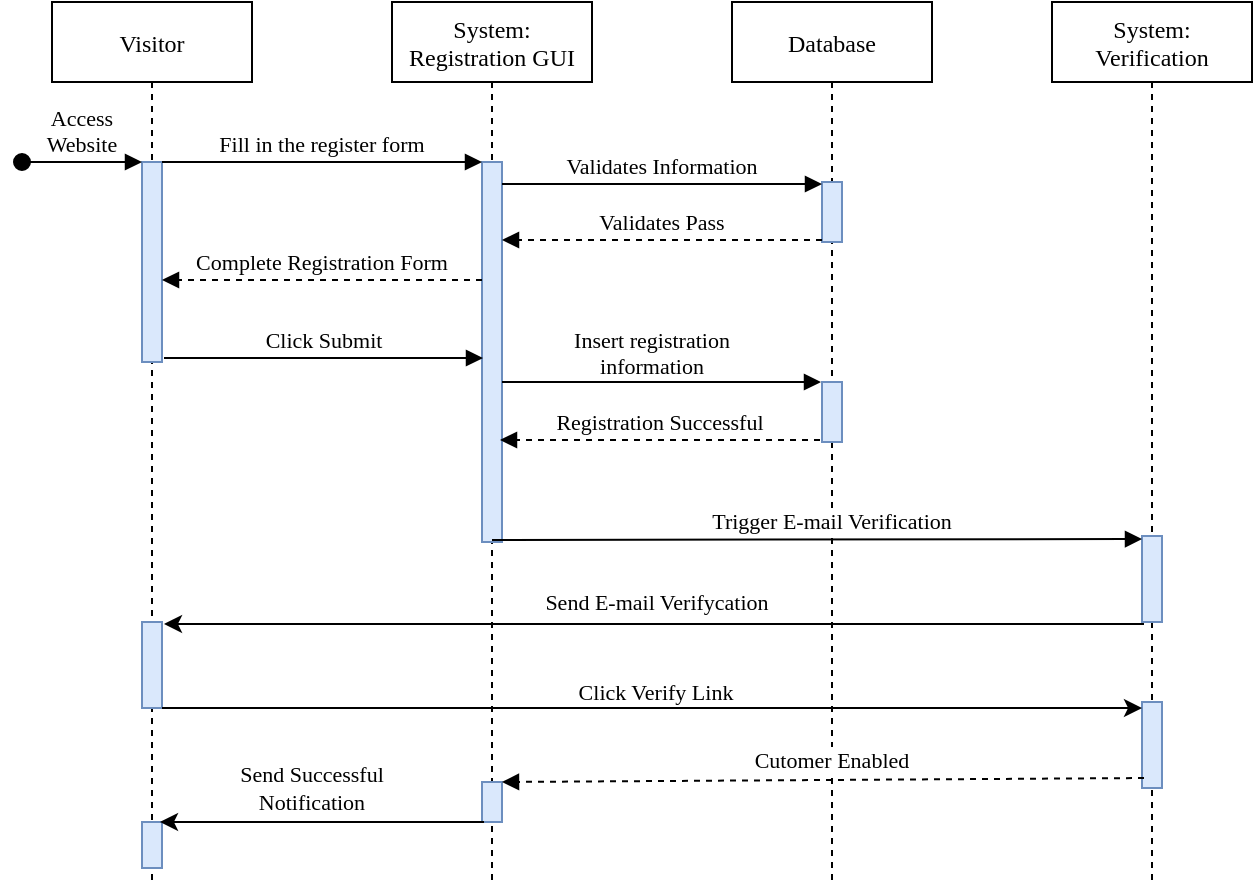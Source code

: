 <mxfile version="20.3.0" type="device" pages="4"><diagram name="Reg" id="ymIYCH8Tbm1ziLAZttpR"><mxGraphModel dx="868" dy="440" grid="1" gridSize="10" guides="1" tooltips="1" connect="1" arrows="1" fold="1" page="1" pageScale="1" pageWidth="850" pageHeight="1100" math="0" shadow="0"><root><mxCell id="ICN7GtLNgQVse9PCSSkR-0"/><mxCell id="ICN7GtLNgQVse9PCSSkR-1" parent="ICN7GtLNgQVse9PCSSkR-0"/><mxCell id="ICN7GtLNgQVse9PCSSkR-2" value="Visitor" style="shape=umlLifeline;perimeter=lifelinePerimeter;container=1;collapsible=0;recursiveResize=0;rounded=0;shadow=0;strokeWidth=1;fontFamily=Times New Roman;" vertex="1" parent="ICN7GtLNgQVse9PCSSkR-1"><mxGeometry x="120" y="80" width="100" height="440" as="geometry"/></mxCell><mxCell id="ICN7GtLNgQVse9PCSSkR-3" value="" style="points=[];perimeter=orthogonalPerimeter;rounded=0;shadow=0;strokeWidth=1;fillColor=#dae8fc;strokeColor=#6c8ebf;fontFamily=Times New Roman;" vertex="1" parent="ICN7GtLNgQVse9PCSSkR-2"><mxGeometry x="45" y="80" width="10" height="100" as="geometry"/></mxCell><mxCell id="ICN7GtLNgQVse9PCSSkR-4" value="Access &#xA;Website" style="verticalAlign=bottom;startArrow=oval;endArrow=block;startSize=8;shadow=0;strokeWidth=1;fontFamily=Times New Roman;" edge="1" parent="ICN7GtLNgQVse9PCSSkR-2" target="ICN7GtLNgQVse9PCSSkR-3"><mxGeometry relative="1" as="geometry"><mxPoint x="-15" y="80" as="sourcePoint"/></mxGeometry></mxCell><mxCell id="ICN7GtLNgQVse9PCSSkR-6" value="" style="points=[];perimeter=orthogonalPerimeter;rounded=0;shadow=0;strokeWidth=1;fillColor=#dae8fc;strokeColor=#6c8ebf;fontFamily=Times New Roman;" vertex="1" parent="ICN7GtLNgQVse9PCSSkR-2"><mxGeometry x="45" y="310" width="10" height="43" as="geometry"/></mxCell><mxCell id="ICN7GtLNgQVse9PCSSkR-7" value="" style="points=[];perimeter=orthogonalPerimeter;rounded=0;shadow=0;strokeWidth=1;fillColor=#dae8fc;strokeColor=#6c8ebf;fontFamily=Times New Roman;" vertex="1" parent="ICN7GtLNgQVse9PCSSkR-2"><mxGeometry x="45" y="410" width="10" height="23" as="geometry"/></mxCell><mxCell id="ICN7GtLNgQVse9PCSSkR-8" value="System:&#xA;Registration GUI" style="shape=umlLifeline;perimeter=lifelinePerimeter;container=1;collapsible=0;recursiveResize=0;rounded=0;shadow=0;strokeWidth=1;fontFamily=Times New Roman;" vertex="1" parent="ICN7GtLNgQVse9PCSSkR-1"><mxGeometry x="290" y="80" width="100" height="440" as="geometry"/></mxCell><mxCell id="ICN7GtLNgQVse9PCSSkR-9" value="" style="points=[];perimeter=orthogonalPerimeter;rounded=0;shadow=0;strokeWidth=1;fillColor=#dae8fc;strokeColor=#6c8ebf;fontFamily=Times New Roman;" vertex="1" parent="ICN7GtLNgQVse9PCSSkR-8"><mxGeometry x="45" y="80" width="10" height="190" as="geometry"/></mxCell><mxCell id="ICN7GtLNgQVse9PCSSkR-10" value="Complete Registration Form" style="verticalAlign=bottom;endArrow=block;entryX=0;entryY=0;shadow=0;strokeWidth=1;dashed=1;fontFamily=Times New Roman;" edge="1" parent="ICN7GtLNgQVse9PCSSkR-8"><mxGeometry relative="1" as="geometry"><mxPoint x="45" y="139" as="sourcePoint"/><mxPoint x="-115" y="139" as="targetPoint"/><mxPoint as="offset"/></mxGeometry></mxCell><mxCell id="ICN7GtLNgQVse9PCSSkR-12" value="Insert registration &#xA;information" style="verticalAlign=bottom;endArrow=block;shadow=0;strokeWidth=1;fontFamily=Times New Roman;" edge="1" parent="ICN7GtLNgQVse9PCSSkR-8"><mxGeometry x="-0.06" y="-1" relative="1" as="geometry"><mxPoint x="55" y="190" as="sourcePoint"/><mxPoint x="214.5" y="190" as="targetPoint"/><mxPoint as="offset"/></mxGeometry></mxCell><mxCell id="ICN7GtLNgQVse9PCSSkR-14" value="" style="points=[];perimeter=orthogonalPerimeter;rounded=0;shadow=0;strokeWidth=1;fillColor=#dae8fc;strokeColor=#6c8ebf;fontFamily=Times New Roman;" vertex="1" parent="ICN7GtLNgQVse9PCSSkR-8"><mxGeometry x="45" y="390" width="10" height="20" as="geometry"/></mxCell><mxCell id="ICN7GtLNgQVse9PCSSkR-15" value="Fill in the register form" style="verticalAlign=bottom;endArrow=block;entryX=0;entryY=0;shadow=0;strokeWidth=1;fontFamily=Times New Roman;" edge="1" parent="ICN7GtLNgQVse9PCSSkR-1" source="ICN7GtLNgQVse9PCSSkR-3" target="ICN7GtLNgQVse9PCSSkR-9"><mxGeometry relative="1" as="geometry"><mxPoint x="275" y="160" as="sourcePoint"/></mxGeometry></mxCell><mxCell id="ICN7GtLNgQVse9PCSSkR-16" value="Database" style="shape=umlLifeline;perimeter=lifelinePerimeter;container=1;collapsible=0;recursiveResize=0;rounded=0;shadow=0;strokeWidth=1;fontFamily=Times New Roman;" vertex="1" parent="ICN7GtLNgQVse9PCSSkR-1"><mxGeometry x="460" y="80" width="100" height="440" as="geometry"/></mxCell><mxCell id="ICN7GtLNgQVse9PCSSkR-17" value="" style="points=[];perimeter=orthogonalPerimeter;rounded=0;shadow=0;strokeWidth=1;fillColor=#dae8fc;strokeColor=#6c8ebf;fontFamily=Times New Roman;" vertex="1" parent="ICN7GtLNgQVse9PCSSkR-16"><mxGeometry x="45" y="90" width="10" height="30" as="geometry"/></mxCell><mxCell id="ICN7GtLNgQVse9PCSSkR-18" value="Validates Information" style="verticalAlign=bottom;endArrow=block;entryX=0;entryY=0;shadow=0;strokeWidth=1;fontFamily=Times New Roman;" edge="1" parent="ICN7GtLNgQVse9PCSSkR-16"><mxGeometry relative="1" as="geometry"><mxPoint x="-115" y="91.0" as="sourcePoint"/><mxPoint x="45" y="91.0" as="targetPoint"/></mxGeometry></mxCell><mxCell id="ICN7GtLNgQVse9PCSSkR-19" value="" style="points=[];perimeter=orthogonalPerimeter;rounded=0;shadow=0;strokeWidth=1;fillColor=#dae8fc;strokeColor=#6c8ebf;fontFamily=Times New Roman;" vertex="1" parent="ICN7GtLNgQVse9PCSSkR-16"><mxGeometry x="45" y="190" width="10" height="30" as="geometry"/></mxCell><mxCell id="ICN7GtLNgQVse9PCSSkR-20" value="Validates Pass" style="verticalAlign=bottom;endArrow=block;entryX=0;entryY=0;shadow=0;strokeWidth=1;dashed=1;fontFamily=Times New Roman;" edge="1" parent="ICN7GtLNgQVse9PCSSkR-1"><mxGeometry relative="1" as="geometry"><mxPoint x="505" y="199.0" as="sourcePoint"/><mxPoint x="345" y="199.0" as="targetPoint"/></mxGeometry></mxCell><mxCell id="ICN7GtLNgQVse9PCSSkR-21" value="Click Submit" style="verticalAlign=bottom;endArrow=block;shadow=0;strokeWidth=1;fontFamily=Times New Roman;" edge="1" parent="ICN7GtLNgQVse9PCSSkR-1"><mxGeometry relative="1" as="geometry"><mxPoint x="176" y="258" as="sourcePoint"/><mxPoint x="335.5" y="258" as="targetPoint"/></mxGeometry></mxCell><mxCell id="ICN7GtLNgQVse9PCSSkR-22" value="System: &#xA;Verification" style="shape=umlLifeline;perimeter=lifelinePerimeter;container=1;collapsible=0;recursiveResize=0;rounded=0;shadow=0;strokeWidth=1;fontFamily=Times New Roman;" vertex="1" parent="ICN7GtLNgQVse9PCSSkR-1"><mxGeometry x="620" y="80" width="100" height="440" as="geometry"/></mxCell><mxCell id="ICN7GtLNgQVse9PCSSkR-23" value="" style="points=[];perimeter=orthogonalPerimeter;rounded=0;shadow=0;strokeWidth=1;fillColor=#dae8fc;strokeColor=#6c8ebf;fontFamily=Times New Roman;" vertex="1" parent="ICN7GtLNgQVse9PCSSkR-22"><mxGeometry x="45" y="267" width="10" height="43" as="geometry"/></mxCell><mxCell id="ICN7GtLNgQVse9PCSSkR-24" value="Trigger E-mail Verification" style="verticalAlign=bottom;endArrow=block;shadow=0;strokeWidth=1;fontFamily=Times New Roman;" edge="1" parent="ICN7GtLNgQVse9PCSSkR-22"><mxGeometry x="0.046" relative="1" as="geometry"><mxPoint x="-280" y="269" as="sourcePoint"/><mxPoint x="45" y="268.5" as="targetPoint"/><mxPoint as="offset"/><Array as="points"/></mxGeometry></mxCell><mxCell id="ICN7GtLNgQVse9PCSSkR-25" value="" style="points=[];perimeter=orthogonalPerimeter;rounded=0;shadow=0;strokeWidth=1;fillColor=#dae8fc;strokeColor=#6c8ebf;fontFamily=Times New Roman;" vertex="1" parent="ICN7GtLNgQVse9PCSSkR-22"><mxGeometry x="45" y="350" width="10" height="43" as="geometry"/></mxCell><mxCell id="ICN7GtLNgQVse9PCSSkR-26" value="Registration Successful" style="verticalAlign=bottom;endArrow=block;entryX=0;entryY=0;shadow=0;strokeWidth=1;dashed=1;fontFamily=Times New Roman;" edge="1" parent="ICN7GtLNgQVse9PCSSkR-1"><mxGeometry relative="1" as="geometry"><mxPoint x="504" y="299.0" as="sourcePoint"/><mxPoint x="344" y="299.0" as="targetPoint"/></mxGeometry></mxCell><mxCell id="ICN7GtLNgQVse9PCSSkR-27" style="edgeStyle=orthogonalEdgeStyle;rounded=0;orthogonalLoop=1;jettySize=auto;html=1;fontFamily=Times New Roman;" edge="1" parent="ICN7GtLNgQVse9PCSSkR-1"><mxGeometry relative="1" as="geometry"><mxPoint x="176" y="391" as="targetPoint"/><mxPoint x="666" y="391" as="sourcePoint"/></mxGeometry></mxCell><mxCell id="ICN7GtLNgQVse9PCSSkR-28" value="Send E-mail Verifycation" style="text;html=1;strokeColor=none;fillColor=none;align=center;verticalAlign=middle;whiteSpace=wrap;rounded=0;fontSize=11;fontFamily=Times New Roman;" vertex="1" parent="ICN7GtLNgQVse9PCSSkR-1"><mxGeometry x="205" y="370" width="435" height="19" as="geometry"/></mxCell><mxCell id="ICN7GtLNgQVse9PCSSkR-29" style="edgeStyle=orthogonalEdgeStyle;rounded=0;orthogonalLoop=1;jettySize=auto;html=1;fontSize=11;entryX=0;entryY=0.07;entryDx=0;entryDy=0;entryPerimeter=0;fontFamily=Times New Roman;" edge="1" parent="ICN7GtLNgQVse9PCSSkR-1" source="ICN7GtLNgQVse9PCSSkR-6" target="ICN7GtLNgQVse9PCSSkR-25"><mxGeometry relative="1" as="geometry"><mxPoint x="640" y="430" as="targetPoint"/><Array as="points"><mxPoint x="170" y="433"/></Array></mxGeometry></mxCell><mxCell id="ICN7GtLNgQVse9PCSSkR-30" value="Click Verify Link" style="text;html=1;strokeColor=none;fillColor=none;align=center;verticalAlign=middle;whiteSpace=wrap;rounded=0;fontSize=11;fontFamily=Times New Roman;" vertex="1" parent="ICN7GtLNgQVse9PCSSkR-1"><mxGeometry x="372" y="410" width="100" height="30" as="geometry"/></mxCell><mxCell id="ICN7GtLNgQVse9PCSSkR-31" value="Cutomer Enabled" style="verticalAlign=bottom;endArrow=block;shadow=0;strokeWidth=1;exitX=0.1;exitY=0.884;exitDx=0;exitDy=0;exitPerimeter=0;dashed=1;fontFamily=Times New Roman;" edge="1" parent="ICN7GtLNgQVse9PCSSkR-1" source="ICN7GtLNgQVse9PCSSkR-25" target="ICN7GtLNgQVse9PCSSkR-14"><mxGeometry x="-0.028" y="-1" relative="1" as="geometry"><mxPoint x="655" y="470" as="sourcePoint"/><mxPoint x="330" y="470.5" as="targetPoint"/><mxPoint as="offset"/><Array as="points"/></mxGeometry></mxCell><mxCell id="ICN7GtLNgQVse9PCSSkR-32" style="edgeStyle=orthogonalEdgeStyle;rounded=0;orthogonalLoop=1;jettySize=auto;html=1;fontSize=11;fontFamily=Times New Roman;" edge="1" parent="ICN7GtLNgQVse9PCSSkR-1"><mxGeometry relative="1" as="geometry"><mxPoint x="336" y="490" as="sourcePoint"/><mxPoint x="174" y="490" as="targetPoint"/><Array as="points"><mxPoint x="255" y="490"/></Array></mxGeometry></mxCell><mxCell id="ICN7GtLNgQVse9PCSSkR-33" value="&lt;div&gt;Send Successful &lt;br&gt;&lt;/div&gt;&lt;div&gt;Notification&lt;br&gt;&lt;/div&gt;" style="text;html=1;strokeColor=none;fillColor=none;align=center;verticalAlign=middle;whiteSpace=wrap;rounded=0;fontSize=11;fontFamily=Times New Roman;" vertex="1" parent="ICN7GtLNgQVse9PCSSkR-1"><mxGeometry x="200" y="458" width="100" height="30" as="geometry"/></mxCell></root></mxGraphModel></diagram><diagram id="kgpKYQtTHZ0yAKxKKP6v" name="Pushcase"><mxGraphModel dx="868" dy="440" grid="1" gridSize="10" guides="1" tooltips="1" connect="1" arrows="1" fold="1" page="1" pageScale="1" pageWidth="850" pageHeight="1100" math="0" shadow="0"><root><mxCell id="0"/><mxCell id="1" parent="0"/><mxCell id="3U3UL41r34HrKW-3WqLc-38" style="edgeStyle=orthogonalEdgeStyle;rounded=0;orthogonalLoop=1;jettySize=auto;html=1;fontSize=11;entryX=1.1;entryY=0.283;entryDx=0;entryDy=0;entryPerimeter=0;fontFamily=Times New Roman;dashed=1;" edge="1" parent="1" source="3U3UL41r34HrKW-3WqLc-43" target="3U3UL41r34HrKW-3WqLc-35"><mxGeometry relative="1" as="geometry"><mxPoint x="670" y="531.5" as="sourcePoint"/><mxPoint x="400" y="494" as="targetPoint"/><Array as="points"><mxPoint x="590" y="494"/><mxPoint x="590" y="494"/></Array></mxGeometry></mxCell><mxCell id="3U3UL41r34HrKW-3WqLc-23" style="edgeStyle=orthogonalEdgeStyle;rounded=0;orthogonalLoop=1;jettySize=auto;html=1;fontSize=11;entryX=0.05;entryY=1.036;entryDx=0;entryDy=0;entryPerimeter=0;exitX=0.5;exitY=0.354;exitDx=0;exitDy=0;exitPerimeter=0;fontFamily=Times New Roman;" edge="1" parent="1" source="Kh5lLZURCvmtJGEvc_81-20" target="Kh5lLZURCvmtJGEvc_81-32"><mxGeometry relative="1" as="geometry"><mxPoint x="660" y="396" as="sourcePoint"/><mxPoint x="344" y="392" as="targetPoint"/><Array as="points"><mxPoint x="601" y="396"/><mxPoint x="356" y="396"/></Array></mxGeometry></mxCell><mxCell id="Kh5lLZURCvmtJGEvc_81-22" value="Add to Shopping Cart" style="verticalAlign=bottom;endArrow=block;shadow=0;strokeWidth=1;exitX=0.95;exitY=0.754;exitDx=0;exitDy=0;exitPerimeter=0;entryX=-0.133;entryY=0.714;entryDx=0;entryDy=0;entryPerimeter=0;fontFamily=Times New Roman;" edge="1" parent="1" source="Kh5lLZURCvmtJGEvc_81-10" target="Kh5lLZURCvmtJGEvc_81-9"><mxGeometry x="-0.059" y="-1" relative="1" as="geometry"><mxPoint x="340" y="310.93" as="sourcePoint"/><mxPoint x="510" y="311" as="targetPoint"/><mxPoint as="offset"/><Array as="points"/></mxGeometry></mxCell><mxCell id="3nuBFxr9cyL0pnOWT2aG-1" value="Customer" style="shape=umlLifeline;perimeter=lifelinePerimeter;container=1;collapsible=0;recursiveResize=0;rounded=0;shadow=0;strokeWidth=1;fontFamily=Times New Roman;" parent="1" vertex="1"><mxGeometry x="120" y="80" width="100" height="540" as="geometry"/></mxCell><mxCell id="3nuBFxr9cyL0pnOWT2aG-2" value="" style="points=[];perimeter=orthogonalPerimeter;rounded=0;shadow=0;strokeWidth=1;fillColor=#dae8fc;strokeColor=#6c8ebf;fontFamily=Times New Roman;" parent="3nuBFxr9cyL0pnOWT2aG-1" vertex="1"><mxGeometry x="45" y="80" width="10" height="50" as="geometry"/></mxCell><mxCell id="Kh5lLZURCvmtJGEvc_81-7" value="" style="points=[];perimeter=orthogonalPerimeter;rounded=0;shadow=0;strokeWidth=1;fillColor=#dae8fc;strokeColor=#6c8ebf;fontFamily=Times New Roman;" vertex="1" parent="3nuBFxr9cyL0pnOWT2aG-1"><mxGeometry x="45" y="150" width="10" height="100" as="geometry"/></mxCell><mxCell id="Kh5lLZURCvmtJGEvc_81-25" value="" style="points=[];perimeter=orthogonalPerimeter;rounded=0;shadow=0;strokeWidth=1;fillColor=#dae8fc;strokeColor=#6c8ebf;fontFamily=Times New Roman;" vertex="1" parent="3nuBFxr9cyL0pnOWT2aG-1"><mxGeometry x="45" y="286" width="10" height="134" as="geometry"/></mxCell><mxCell id="3U3UL41r34HrKW-3WqLc-16" value="" style="verticalAlign=bottom;endArrow=block;entryX=0;entryY=0;shadow=0;strokeWidth=1;dashed=1;fontFamily=Times New Roman;" edge="1" parent="3nuBFxr9cyL0pnOWT2aG-1" source="3nuBFxr9cyL0pnOWT2aG-5"><mxGeometry relative="1" as="geometry"><mxPoint x="215" y="200.0" as="sourcePoint"/><mxPoint x="55" y="200.0" as="targetPoint"/></mxGeometry></mxCell><mxCell id="3U3UL41r34HrKW-3WqLc-48" value="" style="points=[];perimeter=orthogonalPerimeter;rounded=0;shadow=0;strokeWidth=1;fillColor=#dae8fc;strokeColor=#6c8ebf;fontFamily=Times New Roman;" vertex="1" parent="3nuBFxr9cyL0pnOWT2aG-1"><mxGeometry x="45" y="490" width="10" height="20" as="geometry"/></mxCell><mxCell id="3nuBFxr9cyL0pnOWT2aG-5" value="System" style="shape=umlLifeline;perimeter=lifelinePerimeter;container=1;collapsible=0;recursiveResize=0;rounded=0;shadow=0;strokeWidth=1;size=40;fontFamily=Times New Roman;" parent="1" vertex="1"><mxGeometry x="290" y="80" width="120" height="540" as="geometry"/></mxCell><mxCell id="3nuBFxr9cyL0pnOWT2aG-6" value="" style="points=[];perimeter=orthogonalPerimeter;rounded=0;shadow=0;strokeWidth=1;fillColor=#dae8fc;strokeColor=#6c8ebf;fontFamily=Times New Roman;" parent="3nuBFxr9cyL0pnOWT2aG-5" vertex="1"><mxGeometry x="55" y="80" width="10" height="40" as="geometry"/></mxCell><mxCell id="Kh5lLZURCvmtJGEvc_81-10" value="" style="points=[];perimeter=orthogonalPerimeter;rounded=0;shadow=0;strokeWidth=1;fillColor=#dae8fc;strokeColor=#6c8ebf;fontFamily=Times New Roman;" vertex="1" parent="3nuBFxr9cyL0pnOWT2aG-5"><mxGeometry x="55" y="140" width="10" height="120" as="geometry"/></mxCell><mxCell id="3U3UL41r34HrKW-3WqLc-9" value="Browser Products" style="verticalAlign=bottom;endArrow=block;shadow=0;strokeWidth=1;entryX=-0.05;entryY=0.088;entryDx=0;entryDy=0;entryPerimeter=0;fontFamily=Times New Roman;" edge="1" parent="3nuBFxr9cyL0pnOWT2aG-5" target="Kh5lLZURCvmtJGEvc_81-10"><mxGeometry x="-0.062" relative="1" as="geometry"><mxPoint x="-115" y="150" as="sourcePoint"/><mxPoint x="50" y="150" as="targetPoint"/><mxPoint as="offset"/></mxGeometry></mxCell><mxCell id="3U3UL41r34HrKW-3WqLc-22" value="" style="points=[];perimeter=orthogonalPerimeter;rounded=0;shadow=0;strokeWidth=1;fillColor=#dae8fc;strokeColor=#6c8ebf;fontFamily=Times New Roman;" vertex="1" parent="3nuBFxr9cyL0pnOWT2aG-5"><mxGeometry x="55" y="306" width="10" height="34" as="geometry"/></mxCell><mxCell id="3U3UL41r34HrKW-3WqLc-35" value="" style="points=[];perimeter=orthogonalPerimeter;rounded=0;shadow=0;strokeWidth=1;fillColor=#dae8fc;strokeColor=#6c8ebf;fontFamily=Times New Roman;" vertex="1" parent="3nuBFxr9cyL0pnOWT2aG-5"><mxGeometry x="55" y="400" width="10" height="50" as="geometry"/></mxCell><mxCell id="Kh5lLZURCvmtJGEvc_81-23" value="" style="verticalAlign=bottom;endArrow=block;entryX=0;entryY=0;shadow=0;strokeWidth=1;dashed=1;exitX=0.5;exitY=0.3;exitDx=0;exitDy=0;exitPerimeter=0;fontFamily=Times New Roman;" edge="1" parent="3nuBFxr9cyL0pnOWT2aG-5" source="Kh5lLZURCvmtJGEvc_81-9"><mxGeometry relative="1" as="geometry"><mxPoint x="210" y="190" as="sourcePoint"/><mxPoint x="65" y="190.0" as="targetPoint"/></mxGeometry></mxCell><mxCell id="3U3UL41r34HrKW-3WqLc-47" value="" style="points=[];perimeter=orthogonalPerimeter;rounded=0;shadow=0;strokeWidth=1;fillColor=#dae8fc;strokeColor=#6c8ebf;fontFamily=Times New Roman;" vertex="1" parent="3nuBFxr9cyL0pnOWT2aG-5"><mxGeometry x="55" y="465" width="10" height="50" as="geometry"/></mxCell><mxCell id="3U3UL41r34HrKW-3WqLc-49" value="Send Order Conirmation" style="verticalAlign=bottom;endArrow=block;shadow=0;strokeWidth=1;entryX=0.01;entryY=0.75;entryDx=0;entryDy=0;entryPerimeter=0;fontFamily=Times New Roman;" edge="1" parent="3nuBFxr9cyL0pnOWT2aG-5"><mxGeometry x="-0.062" relative="1" as="geometry"><mxPoint x="55.0" y="500" as="sourcePoint"/><mxPoint x="-115.1" y="500" as="targetPoint"/><mxPoint as="offset"/></mxGeometry></mxCell><mxCell id="3nuBFxr9cyL0pnOWT2aG-8" value="Access the Website" style="verticalAlign=bottom;endArrow=block;entryX=0;entryY=0;shadow=0;strokeWidth=1;fontFamily=Times New Roman;" parent="1" source="3nuBFxr9cyL0pnOWT2aG-2" target="3nuBFxr9cyL0pnOWT2aG-6" edge="1"><mxGeometry x="-0.062" relative="1" as="geometry"><mxPoint x="275" y="160" as="sourcePoint"/><mxPoint as="offset"/></mxGeometry></mxCell><mxCell id="Kh5lLZURCvmtJGEvc_81-1" value="Database" style="shape=umlLifeline;perimeter=lifelinePerimeter;container=1;collapsible=0;recursiveResize=0;rounded=0;shadow=0;strokeWidth=1;fontFamily=Times New Roman;" vertex="1" parent="1"><mxGeometry x="460" y="80" width="120" height="540" as="geometry"/></mxCell><mxCell id="Kh5lLZURCvmtJGEvc_81-2" value="" style="points=[];perimeter=orthogonalPerimeter;rounded=0;shadow=0;strokeWidth=1;fillColor=#dae8fc;strokeColor=#6c8ebf;fontFamily=Times New Roman;" vertex="1" parent="Kh5lLZURCvmtJGEvc_81-1"><mxGeometry x="55" y="80" width="10" height="40" as="geometry"/></mxCell><mxCell id="Kh5lLZURCvmtJGEvc_81-4" value="Login Validate" style="verticalAlign=bottom;endArrow=block;entryX=0.033;entryY=0.242;shadow=0;strokeWidth=1;entryDx=0;entryDy=0;entryPerimeter=0;fontFamily=Times New Roman;" edge="1" parent="Kh5lLZURCvmtJGEvc_81-1" target="Kh5lLZURCvmtJGEvc_81-2"><mxGeometry relative="1" as="geometry"><mxPoint x="-100" y="90" as="sourcePoint"/><mxPoint x="45" y="91.0" as="targetPoint"/></mxGeometry></mxCell><mxCell id="Kh5lLZURCvmtJGEvc_81-9" value="" style="points=[];perimeter=orthogonalPerimeter;rounded=0;shadow=0;strokeWidth=1;fillColor=#dae8fc;strokeColor=#6c8ebf;fontFamily=Times New Roman;" vertex="1" parent="Kh5lLZURCvmtJGEvc_81-1"><mxGeometry x="55" y="160" width="10" height="100" as="geometry"/></mxCell><mxCell id="3U3UL41r34HrKW-3WqLc-46" value="Order has been paid" style="verticalAlign=bottom;endArrow=block;shadow=0;strokeWidth=1;fontFamily=Times New Roman;" edge="1" parent="Kh5lLZURCvmtJGEvc_81-1"><mxGeometry x="-0.002" y="1" relative="1" as="geometry"><mxPoint x="214" y="469" as="sourcePoint"/><mxPoint x="-105" y="469" as="targetPoint"/><mxPoint as="offset"/></mxGeometry></mxCell><mxCell id="Kh5lLZURCvmtJGEvc_81-5" value="Validates Pass" style="verticalAlign=bottom;endArrow=block;shadow=0;strokeWidth=1;dashed=1;exitX=0.033;exitY=0.971;exitDx=0;exitDy=0;exitPerimeter=0;fontFamily=Times New Roman;" edge="1" parent="1" source="Kh5lLZURCvmtJGEvc_81-2"><mxGeometry relative="1" as="geometry"><mxPoint x="505" y="199.0" as="sourcePoint"/><mxPoint x="360" y="199" as="targetPoint"/></mxGeometry></mxCell><mxCell id="Kh5lLZURCvmtJGEvc_81-17" value="Checkout" style="shape=umlLifeline;perimeter=lifelinePerimeter;container=1;collapsible=0;recursiveResize=0;rounded=0;shadow=0;strokeWidth=1;fontFamily=Times New Roman;" vertex="1" parent="1"><mxGeometry x="620" y="80" width="100" height="540" as="geometry"/></mxCell><mxCell id="Kh5lLZURCvmtJGEvc_81-20" value="" style="points=[];perimeter=orthogonalPerimeter;rounded=0;shadow=0;strokeWidth=1;fillColor=#dae8fc;strokeColor=#6c8ebf;fontFamily=Times New Roman;" vertex="1" parent="Kh5lLZURCvmtJGEvc_81-17"><mxGeometry x="45" y="286" width="10" height="84" as="geometry"/></mxCell><mxCell id="3U3UL41r34HrKW-3WqLc-43" value="" style="points=[];perimeter=orthogonalPerimeter;rounded=0;shadow=0;strokeWidth=1;fillColor=#dae8fc;strokeColor=#6c8ebf;fontFamily=Times New Roman;" vertex="1" parent="Kh5lLZURCvmtJGEvc_81-17"><mxGeometry x="45" y="380" width="10" height="90" as="geometry"/></mxCell><mxCell id="Kh5lLZURCvmtJGEvc_81-27" style="edgeStyle=orthogonalEdgeStyle;rounded=0;orthogonalLoop=1;jettySize=auto;html=1;fontFamily=Times New Roman;" edge="1" parent="1"><mxGeometry relative="1" as="geometry"><mxPoint x="666" y="367" as="targetPoint"/><mxPoint x="176" y="367" as="sourcePoint"/></mxGeometry></mxCell><mxCell id="Kh5lLZURCvmtJGEvc_81-29" value="Click Checkout" style="text;html=1;strokeColor=none;fillColor=none;align=center;verticalAlign=middle;whiteSpace=wrap;rounded=0;fontSize=11;fontFamily=Times New Roman;" vertex="1" parent="1"><mxGeometry x="200" y="344" width="100" height="30" as="geometry"/></mxCell><mxCell id="3U3UL41r34HrKW-3WqLc-12" value="Retuen Info" style="text;html=1;strokeColor=none;fillColor=none;align=center;verticalAlign=middle;whiteSpace=wrap;rounded=0;fontSize=11;fontFamily=Times New Roman;" vertex="1" parent="1"><mxGeometry x="403.5" y="252" width="60" height="21" as="geometry"/></mxCell><mxCell id="3U3UL41r34HrKW-3WqLc-13" value="Select Products" style="verticalAlign=bottom;endArrow=block;shadow=0;strokeWidth=1;entryX=0.01;entryY=0.75;entryDx=0;entryDy=0;entryPerimeter=0;fontFamily=Times New Roman;" edge="1" parent="1" target="Kh5lLZURCvmtJGEvc_81-10"><mxGeometry x="-0.062" relative="1" as="geometry"><mxPoint x="175" y="310" as="sourcePoint"/><mxPoint x="340" y="310" as="targetPoint"/><mxPoint as="offset"/></mxGeometry></mxCell><mxCell id="3U3UL41r34HrKW-3WqLc-17" value="Retuen Info" style="text;html=1;strokeColor=none;fillColor=none;align=center;verticalAlign=middle;whiteSpace=wrap;rounded=0;fontSize=11;fontFamily=Times New Roman;" vertex="1" parent="1"><mxGeometry x="221" y="251.5" width="60" height="30" as="geometry"/></mxCell><mxCell id="3U3UL41r34HrKW-3WqLc-19" value="" style="verticalAlign=bottom;endArrow=block;shadow=0;strokeWidth=1;dashed=1;entryX=1.105;entryY=1;entryDx=0;entryDy=0;entryPerimeter=0;exitX=0.5;exitY=0.99;exitDx=0;exitDy=0;exitPerimeter=0;fontFamily=Times New Roman;" edge="1" parent="1" source="Kh5lLZURCvmtJGEvc_81-9" target="Kh5lLZURCvmtJGEvc_81-10"><mxGeometry relative="1" as="geometry"><mxPoint x="503" y="339.0" as="sourcePoint"/><mxPoint x="360" y="340" as="targetPoint"/></mxGeometry></mxCell><mxCell id="3U3UL41r34HrKW-3WqLc-20" value="Shopping Cart Saved" style="text;html=1;strokeColor=none;fillColor=none;align=center;verticalAlign=middle;whiteSpace=wrap;rounded=0;fontSize=11;fontFamily=Times New Roman;" vertex="1" parent="1"><mxGeometry x="362" y="327" width="125" height="10" as="geometry"/></mxCell><mxCell id="3U3UL41r34HrKW-3WqLc-21" value="Login" style="verticalAlign=bottom;endArrow=block;entryX=0;entryY=0;shadow=0;strokeWidth=1;dashed=1;fontFamily=Times New Roman;" edge="1" parent="1" source="3nuBFxr9cyL0pnOWT2aG-5"><mxGeometry relative="1" as="geometry"><mxPoint x="330" y="200.0" as="sourcePoint"/><mxPoint x="170" y="200.0" as="targetPoint"/></mxGeometry></mxCell><mxCell id="Kh5lLZURCvmtJGEvc_81-32" value="Request Order Information" style="text;html=1;strokeColor=none;fillColor=none;align=center;verticalAlign=middle;whiteSpace=wrap;rounded=0;fontSize=11;fontFamily=Times New Roman;" vertex="1" parent="1"><mxGeometry x="346" y="375" width="190" height="20" as="geometry"/></mxCell><mxCell id="3U3UL41r34HrKW-3WqLc-30" style="edgeStyle=orthogonalEdgeStyle;rounded=0;orthogonalLoop=1;jettySize=auto;html=1;fontSize=11;fontFamily=Times New Roman;" edge="1" parent="1" source="3U3UL41r34HrKW-3WqLc-22"><mxGeometry relative="1" as="geometry"><mxPoint x="664" y="416" as="targetPoint"/><Array as="points"><mxPoint x="430" y="416"/><mxPoint x="430" y="416"/></Array></mxGeometry></mxCell><mxCell id="3U3UL41r34HrKW-3WqLc-28" value="Return Order Information" style="text;html=1;strokeColor=none;fillColor=none;align=center;verticalAlign=middle;whiteSpace=wrap;rounded=0;fontSize=11;fontFamily=Times New Roman;" vertex="1" parent="1"><mxGeometry x="520" y="399" width="135" height="20" as="geometry"/></mxCell><mxCell id="3U3UL41r34HrKW-3WqLc-32" style="edgeStyle=orthogonalEdgeStyle;rounded=0;orthogonalLoop=1;jettySize=auto;html=1;dashed=1;fontFamily=Times New Roman;" edge="1" parent="1"><mxGeometry relative="1" as="geometry"><mxPoint x="175" y="440" as="targetPoint"/><mxPoint x="665" y="440" as="sourcePoint"/></mxGeometry></mxCell><mxCell id="3U3UL41r34HrKW-3WqLc-37" value="Make Payment" style="verticalAlign=bottom;endArrow=block;shadow=0;strokeWidth=1;fontFamily=Times New Roman;" edge="1" parent="1" target="3U3UL41r34HrKW-3WqLc-43"><mxGeometry x="-0.062" relative="1" as="geometry"><mxPoint x="176" y="471" as="sourcePoint"/><mxPoint x="660" y="470" as="targetPoint"/><mxPoint as="offset"/></mxGeometry></mxCell><mxCell id="3U3UL41r34HrKW-3WqLc-34" value="Return Order Information" style="text;html=1;strokeColor=none;fillColor=none;align=center;verticalAlign=middle;whiteSpace=wrap;rounded=0;fontSize=11;fontFamily=Times New Roman;" vertex="1" parent="1"><mxGeometry x="370" y="423" width="135" height="20" as="geometry"/></mxCell><mxCell id="Kh5lLZURCvmtJGEvc_81-11" value="Query Products" style="verticalAlign=bottom;endArrow=block;shadow=0;strokeWidth=1;exitX=1.01;exitY=0.163;exitDx=0;exitDy=0;exitPerimeter=0;entryX=-0.038;entryY=-0.005;entryDx=0;entryDy=0;entryPerimeter=0;fontFamily=Times New Roman;" edge="1" parent="1" source="Kh5lLZURCvmtJGEvc_81-10" target="Kh5lLZURCvmtJGEvc_81-9"><mxGeometry x="-0.001" relative="1" as="geometry"><mxPoint x="360" y="240" as="sourcePoint"/><mxPoint x="510" y="240" as="targetPoint"/><mxPoint as="offset"/></mxGeometry></mxCell><mxCell id="3U3UL41r34HrKW-3WqLc-44" style="edgeStyle=orthogonalEdgeStyle;rounded=0;orthogonalLoop=1;jettySize=auto;html=1;fontSize=11;exitX=1.333;exitY=0.793;exitDx=0;exitDy=0;exitPerimeter=0;dashed=1;entryX=0.1;entryY=0.667;entryDx=0;entryDy=0;entryPerimeter=0;fontFamily=Times New Roman;" edge="1" parent="1" source="3U3UL41r34HrKW-3WqLc-35" target="3U3UL41r34HrKW-3WqLc-43"><mxGeometry relative="1" as="geometry"><mxPoint x="365" y="500" as="sourcePoint"/><mxPoint x="660" y="520" as="targetPoint"/><Array as="points"/></mxGeometry></mxCell><mxCell id="3U3UL41r34HrKW-3WqLc-45" value="Validation Successful" style="text;html=1;strokeColor=none;fillColor=none;align=center;verticalAlign=middle;whiteSpace=wrap;rounded=0;fontSize=11;fontFamily=Times New Roman;" vertex="1" parent="1"><mxGeometry x="370" y="503" width="113" height="13" as="geometry"/></mxCell><mxCell id="3U3UL41r34HrKW-3WqLc-40" value="Payment Validateion" style="text;html=1;strokeColor=none;fillColor=none;align=center;verticalAlign=middle;whiteSpace=wrap;rounded=0;fontSize=11;fontFamily=Times New Roman;" vertex="1" parent="1"><mxGeometry x="530" y="479" width="100" height="13" as="geometry"/></mxCell></root></mxGraphModel></diagram><diagram name="Shipping" id="xnbG49XfyKz00Vi0usxo"><mxGraphModel dx="723" dy="367" grid="1" gridSize="10" guides="1" tooltips="1" connect="1" arrows="1" fold="1" page="1" pageScale="1" pageWidth="850" pageHeight="1100" math="0" shadow="0"><root><mxCell id="DLQJ5RNYceyUWn5CUnUf-0"/><mxCell id="DLQJ5RNYceyUWn5CUnUf-1" parent="DLQJ5RNYceyUWn5CUnUf-0"/><mxCell id="qW_Zd7rtC8n0vYA7CIXP-27" value="Receive the package" style="verticalAlign=bottom;endArrow=block;shadow=0;strokeWidth=1;fontFamily=Times New Roman;exitX=0.033;exitY=0.121;exitDx=0;exitDy=0;exitPerimeter=0;dashed=1;" edge="1" parent="DLQJ5RNYceyUWn5CUnUf-1"><mxGeometry x="0.086" relative="1" as="geometry"><mxPoint x="173" y="466" as="sourcePoint"/><mxPoint x="664.66" y="466" as="targetPoint"/><mxPoint as="offset"/></mxGeometry></mxCell><mxCell id="qW_Zd7rtC8n0vYA7CIXP-25" value="Update Order Status: &quot;Delivered&quot;" style="verticalAlign=bottom;endArrow=block;shadow=0;strokeWidth=1;fontFamily=Times New Roman;exitX=0.033;exitY=0.121;exitDx=0;exitDy=0;exitPerimeter=0;entryX=0.867;entryY=0.01;entryDx=0;entryDy=0;entryPerimeter=0;" edge="1" parent="DLQJ5RNYceyUWn5CUnUf-1"><mxGeometry x="0.382" relative="1" as="geometry"><mxPoint x="667.33" y="502" as="sourcePoint"/><mxPoint x="355.67" y="502.3" as="targetPoint"/><mxPoint as="offset"/></mxGeometry></mxCell><mxCell id="DLQJ5RNYceyUWn5CUnUf-5" value="Customer" style="shape=umlLifeline;perimeter=lifelinePerimeter;container=1;collapsible=0;recursiveResize=0;rounded=0;shadow=0;strokeWidth=1;fontFamily=Times New Roman;" vertex="1" parent="DLQJ5RNYceyUWn5CUnUf-1"><mxGeometry x="120" y="80" width="100" height="480" as="geometry"/></mxCell><mxCell id="DLQJ5RNYceyUWn5CUnUf-10" value="" style="points=[];perimeter=orthogonalPerimeter;rounded=0;shadow=0;strokeWidth=1;fillColor=#dae8fc;strokeColor=#6c8ebf;fontFamily=Times New Roman;" vertex="1" parent="DLQJ5RNYceyUWn5CUnUf-5"><mxGeometry x="45" y="70" width="10" height="40" as="geometry"/></mxCell><mxCell id="qW_Zd7rtC8n0vYA7CIXP-22" value="" style="points=[];perimeter=orthogonalPerimeter;rounded=0;shadow=0;strokeWidth=1;fillColor=#dae8fc;strokeColor=#6c8ebf;fontFamily=Times New Roman;" vertex="1" parent="DLQJ5RNYceyUWn5CUnUf-5"><mxGeometry x="45" y="350" width="10" height="40" as="geometry"/></mxCell><mxCell id="DLQJ5RNYceyUWn5CUnUf-11" value="System" style="shape=umlLifeline;perimeter=lifelinePerimeter;container=1;collapsible=0;recursiveResize=0;rounded=0;shadow=0;strokeWidth=1;size=40;fontFamily=Times New Roman;" vertex="1" parent="DLQJ5RNYceyUWn5CUnUf-1"><mxGeometry x="290" y="80" width="120" height="480" as="geometry"/></mxCell><mxCell id="DLQJ5RNYceyUWn5CUnUf-18" value="" style="points=[];perimeter=orthogonalPerimeter;rounded=0;shadow=0;strokeWidth=1;fillColor=#dae8fc;strokeColor=#6c8ebf;fontFamily=Times New Roman;" vertex="1" parent="DLQJ5RNYceyUWn5CUnUf-11"><mxGeometry x="55" y="70" width="10" height="50" as="geometry"/></mxCell><mxCell id="qW_Zd7rtC8n0vYA7CIXP-12" value="" style="points=[];perimeter=orthogonalPerimeter;rounded=0;shadow=0;strokeWidth=1;fillColor=#dae8fc;strokeColor=#6c8ebf;fontFamily=Times New Roman;" vertex="1" parent="DLQJ5RNYceyUWn5CUnUf-11"><mxGeometry x="55" y="240" width="10" height="30" as="geometry"/></mxCell><mxCell id="qW_Zd7rtC8n0vYA7CIXP-18" value="" style="points=[];perimeter=orthogonalPerimeter;rounded=0;shadow=0;strokeWidth=1;fillColor=#dae8fc;strokeColor=#6c8ebf;fontFamily=Times New Roman;" vertex="1" parent="DLQJ5RNYceyUWn5CUnUf-11"><mxGeometry x="55" y="300" width="10" height="30" as="geometry"/></mxCell><mxCell id="qW_Zd7rtC8n0vYA7CIXP-24" value="" style="points=[];perimeter=orthogonalPerimeter;rounded=0;shadow=0;strokeWidth=1;fillColor=#dae8fc;strokeColor=#6c8ebf;fontFamily=Times New Roman;" vertex="1" parent="DLQJ5RNYceyUWn5CUnUf-11"><mxGeometry x="55" y="416" width="10" height="30" as="geometry"/></mxCell><mxCell id="DLQJ5RNYceyUWn5CUnUf-21" value="Salesperson" style="shape=umlLifeline;perimeter=lifelinePerimeter;container=1;collapsible=0;recursiveResize=0;rounded=0;shadow=0;strokeWidth=1;fontFamily=Times New Roman;" vertex="1" parent="DLQJ5RNYceyUWn5CUnUf-1"><mxGeometry x="460" y="80" width="140" height="480" as="geometry"/></mxCell><mxCell id="qW_Zd7rtC8n0vYA7CIXP-1" value="" style="points=[];perimeter=orthogonalPerimeter;rounded=0;shadow=0;strokeWidth=1;fillColor=#dae8fc;strokeColor=#6c8ebf;fontFamily=Times New Roman;" vertex="1" parent="DLQJ5RNYceyUWn5CUnUf-21"><mxGeometry x="65" y="70" width="10" height="30" as="geometry"/></mxCell><mxCell id="qW_Zd7rtC8n0vYA7CIXP-2" value="Send Order Conirmation" style="verticalAlign=bottom;endArrow=block;shadow=0;strokeWidth=1;fontFamily=Times New Roman;" edge="1" parent="DLQJ5RNYceyUWn5CUnUf-21" target="DLQJ5RNYceyUWn5CUnUf-21"><mxGeometry x="0.117" relative="1" as="geometry"><mxPoint x="-115.0" y="70" as="sourcePoint"/><mxPoint x="55.1" y="70" as="targetPoint"/><mxPoint as="offset"/></mxGeometry></mxCell><mxCell id="qW_Zd7rtC8n0vYA7CIXP-7" value="" style="points=[];perimeter=orthogonalPerimeter;rounded=0;shadow=0;strokeWidth=1;fillColor=#dae8fc;strokeColor=#6c8ebf;fontFamily=Times New Roman;" vertex="1" parent="DLQJ5RNYceyUWn5CUnUf-21"><mxGeometry x="65" y="110" width="10" height="50" as="geometry"/></mxCell><mxCell id="qW_Zd7rtC8n0vYA7CIXP-8" style="edgeStyle=orthogonalEdgeStyle;rounded=0;orthogonalLoop=1;jettySize=auto;html=1;dashed=1;fontFamily=Times New Roman;fontSize=11;entryX=1.3;entryY=0.82;entryDx=0;entryDy=0;entryPerimeter=0;" edge="1" parent="DLQJ5RNYceyUWn5CUnUf-21" source="qW_Zd7rtC8n0vYA7CIXP-7" target="qW_Zd7rtC8n0vYA7CIXP-7"><mxGeometry relative="1" as="geometry"><mxPoint x="70" y="154" as="targetPoint"/><Array as="points"><mxPoint x="90" y="120"/><mxPoint x="90" y="151"/></Array></mxGeometry></mxCell><mxCell id="qW_Zd7rtC8n0vYA7CIXP-9" value="Packaging products" style="text;html=1;strokeColor=none;fillColor=none;align=center;verticalAlign=middle;whiteSpace=wrap;rounded=0;fontFamily=Times New Roman;fontSize=11;" vertex="1" parent="DLQJ5RNYceyUWn5CUnUf-21"><mxGeometry x="90" y="120" width="60" height="30" as="geometry"/></mxCell><mxCell id="qW_Zd7rtC8n0vYA7CIXP-11" value="" style="points=[];perimeter=orthogonalPerimeter;rounded=0;shadow=0;strokeWidth=1;fillColor=#dae8fc;strokeColor=#6c8ebf;fontFamily=Times New Roman;" vertex="1" parent="DLQJ5RNYceyUWn5CUnUf-21"><mxGeometry x="65" y="180" width="10" height="40" as="geometry"/></mxCell><mxCell id="qW_Zd7rtC8n0vYA7CIXP-23" value="Deliver package to the customer" style="verticalAlign=bottom;endArrow=block;shadow=0;strokeWidth=1;fontFamily=Times New Roman;exitX=0.033;exitY=0.121;exitDx=0;exitDy=0;exitPerimeter=0;" edge="1" parent="DLQJ5RNYceyUWn5CUnUf-21"><mxGeometry x="-0.058" relative="1" as="geometry"><mxPoint x="211.66" y="360" as="sourcePoint"/><mxPoint x="-290" y="360" as="targetPoint"/><mxPoint as="offset"/></mxGeometry></mxCell><mxCell id="DLQJ5RNYceyUWn5CUnUf-27" value="Shipper" style="shape=umlLifeline;perimeter=lifelinePerimeter;container=1;collapsible=0;recursiveResize=0;rounded=0;shadow=0;strokeWidth=1;fontFamily=Times New Roman;" vertex="1" parent="DLQJ5RNYceyUWn5CUnUf-1"><mxGeometry x="620" y="80" width="100" height="480" as="geometry"/></mxCell><mxCell id="qW_Zd7rtC8n0vYA7CIXP-3" value="" style="points=[];perimeter=orthogonalPerimeter;rounded=0;shadow=0;strokeWidth=1;fillColor=#dae8fc;strokeColor=#6c8ebf;fontFamily=Times New Roman;" vertex="1" parent="DLQJ5RNYceyUWn5CUnUf-27"><mxGeometry x="45" y="90" width="10" height="20" as="geometry"/></mxCell><mxCell id="qW_Zd7rtC8n0vYA7CIXP-5" value="Turn to Salesperson" style="verticalAlign=bottom;endArrow=block;shadow=0;strokeWidth=1;fontFamily=Times New Roman;exitX=0.033;exitY=0.113;exitDx=0;exitDy=0;exitPerimeter=0;" edge="1" parent="DLQJ5RNYceyUWn5CUnUf-27" source="qW_Zd7rtC8n0vYA7CIXP-10"><mxGeometry x="-0.001" relative="1" as="geometry"><mxPoint x="40" y="180" as="sourcePoint"/><mxPoint x="-90" y="180" as="targetPoint"/><mxPoint as="offset"/></mxGeometry></mxCell><mxCell id="qW_Zd7rtC8n0vYA7CIXP-10" value="" style="points=[];perimeter=orthogonalPerimeter;rounded=0;shadow=0;strokeWidth=1;fillColor=#dae8fc;strokeColor=#6c8ebf;fontFamily=Times New Roman;" vertex="1" parent="DLQJ5RNYceyUWn5CUnUf-27"><mxGeometry x="45" y="170" width="10" height="100" as="geometry"/></mxCell><mxCell id="qW_Zd7rtC8n0vYA7CIXP-15" value="" style="points=[];perimeter=orthogonalPerimeter;rounded=0;shadow=0;strokeWidth=1;fillColor=#dae8fc;strokeColor=#6c8ebf;fontFamily=Times New Roman;" vertex="1" parent="DLQJ5RNYceyUWn5CUnUf-27"><mxGeometry x="45" y="290" width="10" height="40" as="geometry"/></mxCell><mxCell id="qW_Zd7rtC8n0vYA7CIXP-21" value="" style="points=[];perimeter=orthogonalPerimeter;rounded=0;shadow=0;strokeWidth=1;fillColor=#dae8fc;strokeColor=#6c8ebf;fontFamily=Times New Roman;" vertex="1" parent="DLQJ5RNYceyUWn5CUnUf-27"><mxGeometry x="45" y="350" width="10" height="110" as="geometry"/></mxCell><mxCell id="DLQJ5RNYceyUWn5CUnUf-19" value="Send Order Conirmation" style="verticalAlign=bottom;endArrow=block;shadow=0;strokeWidth=1;entryX=0.01;entryY=0.75;entryDx=0;entryDy=0;entryPerimeter=0;fontFamily=Times New Roman;" edge="1" parent="DLQJ5RNYceyUWn5CUnUf-1"><mxGeometry x="-0.062" relative="1" as="geometry"><mxPoint x="345.0" y="150" as="sourcePoint"/><mxPoint x="174.9" y="150" as="targetPoint"/><mxPoint as="offset"/></mxGeometry></mxCell><mxCell id="qW_Zd7rtC8n0vYA7CIXP-4" value="Contact Shipper" style="verticalAlign=bottom;endArrow=block;shadow=0;strokeWidth=1;fontFamily=Times New Roman;entryX=0.2;entryY=0;entryDx=0;entryDy=0;entryPerimeter=0;" edge="1" parent="DLQJ5RNYceyUWn5CUnUf-1" source="qW_Zd7rtC8n0vYA7CIXP-1" target="qW_Zd7rtC8n0vYA7CIXP-3"><mxGeometry x="-0.001" relative="1" as="geometry"><mxPoint x="540" y="170" as="sourcePoint"/><mxPoint x="660" y="170" as="targetPoint"/><mxPoint as="offset"/></mxGeometry></mxCell><mxCell id="qW_Zd7rtC8n0vYA7CIXP-6" value="Give Shipper the Package" style="verticalAlign=bottom;endArrow=block;shadow=0;strokeWidth=1;fontFamily=Times New Roman;exitX=0.986;exitY=0.796;exitDx=0;exitDy=0;exitPerimeter=0;" edge="1" parent="DLQJ5RNYceyUWn5CUnUf-1" source="qW_Zd7rtC8n0vYA7CIXP-11"><mxGeometry x="-0.001" relative="1" as="geometry"><mxPoint x="540" y="291" as="sourcePoint"/><mxPoint x="660" y="292" as="targetPoint"/><mxPoint as="offset"/></mxGeometry></mxCell><mxCell id="qW_Zd7rtC8n0vYA7CIXP-13" value="Update Order Status: &quot;Picked&quot;" style="verticalAlign=bottom;endArrow=block;shadow=0;strokeWidth=1;fontFamily=Times New Roman;exitX=0.033;exitY=0.121;exitDx=0;exitDy=0;exitPerimeter=0;entryX=0.867;entryY=0.01;entryDx=0;entryDy=0;entryPerimeter=0;" edge="1" parent="DLQJ5RNYceyUWn5CUnUf-1" target="qW_Zd7rtC8n0vYA7CIXP-12"><mxGeometry x="0.382" relative="1" as="geometry"><mxPoint x="665.33" y="320.0" as="sourcePoint"/><mxPoint x="530" y="320.32" as="targetPoint"/><mxPoint as="offset"/></mxGeometry></mxCell><mxCell id="qW_Zd7rtC8n0vYA7CIXP-14" value="" style="verticalAlign=bottom;endArrow=block;shadow=0;strokeWidth=1;fontFamily=Times New Roman;exitX=0.033;exitY=0.121;exitDx=0;exitDy=0;exitPerimeter=0;entryX=0.867;entryY=0.01;entryDx=0;entryDy=0;entryPerimeter=0;dashed=1;" edge="1" parent="DLQJ5RNYceyUWn5CUnUf-1"><mxGeometry x="0.517" y="10" relative="1" as="geometry"><mxPoint x="353.67" y="340.5" as="sourcePoint"/><mxPoint x="665.33" y="340" as="targetPoint"/><mxPoint as="offset"/></mxGeometry></mxCell><mxCell id="qW_Zd7rtC8n0vYA7CIXP-16" style="edgeStyle=orthogonalEdgeStyle;rounded=0;orthogonalLoop=1;jettySize=auto;html=1;fontFamily=Times New Roman;fontSize=11;entryX=1.3;entryY=0.82;entryDx=0;entryDy=0;entryPerimeter=0;" edge="1" parent="DLQJ5RNYceyUWn5CUnUf-1"><mxGeometry relative="1" as="geometry"><mxPoint x="675" y="380" as="sourcePoint"/><mxPoint x="678" y="402" as="targetPoint"/><Array as="points"><mxPoint x="675" y="380"/><mxPoint x="690" y="380"/><mxPoint x="690" y="402"/></Array></mxGeometry></mxCell><mxCell id="qW_Zd7rtC8n0vYA7CIXP-17" value="Shipping" style="text;html=1;strokeColor=none;fillColor=none;align=center;verticalAlign=middle;whiteSpace=wrap;rounded=0;fontFamily=Times New Roman;fontSize=11;" vertex="1" parent="DLQJ5RNYceyUWn5CUnUf-1"><mxGeometry x="690" y="370" width="50" height="30" as="geometry"/></mxCell><mxCell id="qW_Zd7rtC8n0vYA7CIXP-19" value="Update Order Status: &quot;Shipping&quot;" style="verticalAlign=bottom;endArrow=block;shadow=0;strokeWidth=1;fontFamily=Times New Roman;exitX=0.033;exitY=0.121;exitDx=0;exitDy=0;exitPerimeter=0;entryX=0.867;entryY=0.01;entryDx=0;entryDy=0;entryPerimeter=0;" edge="1" parent="DLQJ5RNYceyUWn5CUnUf-1"><mxGeometry x="0.382" relative="1" as="geometry"><mxPoint x="666.33" y="379" as="sourcePoint"/><mxPoint x="354.67" y="379.3" as="targetPoint"/><mxPoint as="offset"/></mxGeometry></mxCell><mxCell id="qW_Zd7rtC8n0vYA7CIXP-20" value="" style="verticalAlign=bottom;endArrow=block;shadow=0;strokeWidth=1;fontFamily=Times New Roman;exitX=0.033;exitY=0.121;exitDx=0;exitDy=0;exitPerimeter=0;entryX=0.867;entryY=0.01;entryDx=0;entryDy=0;entryPerimeter=0;dashed=1;" edge="1" parent="DLQJ5RNYceyUWn5CUnUf-1"><mxGeometry x="0.517" y="10" relative="1" as="geometry"><mxPoint x="356.67" y="408.5" as="sourcePoint"/><mxPoint x="668.33" y="408" as="targetPoint"/><mxPoint as="offset"/></mxGeometry></mxCell><mxCell id="qW_Zd7rtC8n0vYA7CIXP-26" value="" style="verticalAlign=bottom;endArrow=block;shadow=0;strokeWidth=1;fontFamily=Times New Roman;exitX=0.033;exitY=0.121;exitDx=0;exitDy=0;exitPerimeter=0;dashed=1;entryX=-0.383;entryY=0.868;entryDx=0;entryDy=0;entryPerimeter=0;" edge="1" parent="DLQJ5RNYceyUWn5CUnUf-1" target="qW_Zd7rtC8n0vYA7CIXP-21"><mxGeometry x="0.517" y="10" relative="1" as="geometry"><mxPoint x="357.67" y="525.5" as="sourcePoint"/><mxPoint x="660" y="526" as="targetPoint"/><mxPoint as="offset"/></mxGeometry></mxCell></root></mxGraphModel></diagram><diagram id="DZCN6HYZpkANgWmljf9I" name="Shipping"><mxGraphModel dx="868" dy="440" grid="1" gridSize="10" guides="1" tooltips="1" connect="1" arrows="1" fold="1" page="1" pageScale="1" pageWidth="850" pageHeight="1100" math="0" shadow="0"><root><mxCell id="0"/><mxCell id="1" parent="0"/></root></mxGraphModel></diagram></mxfile>